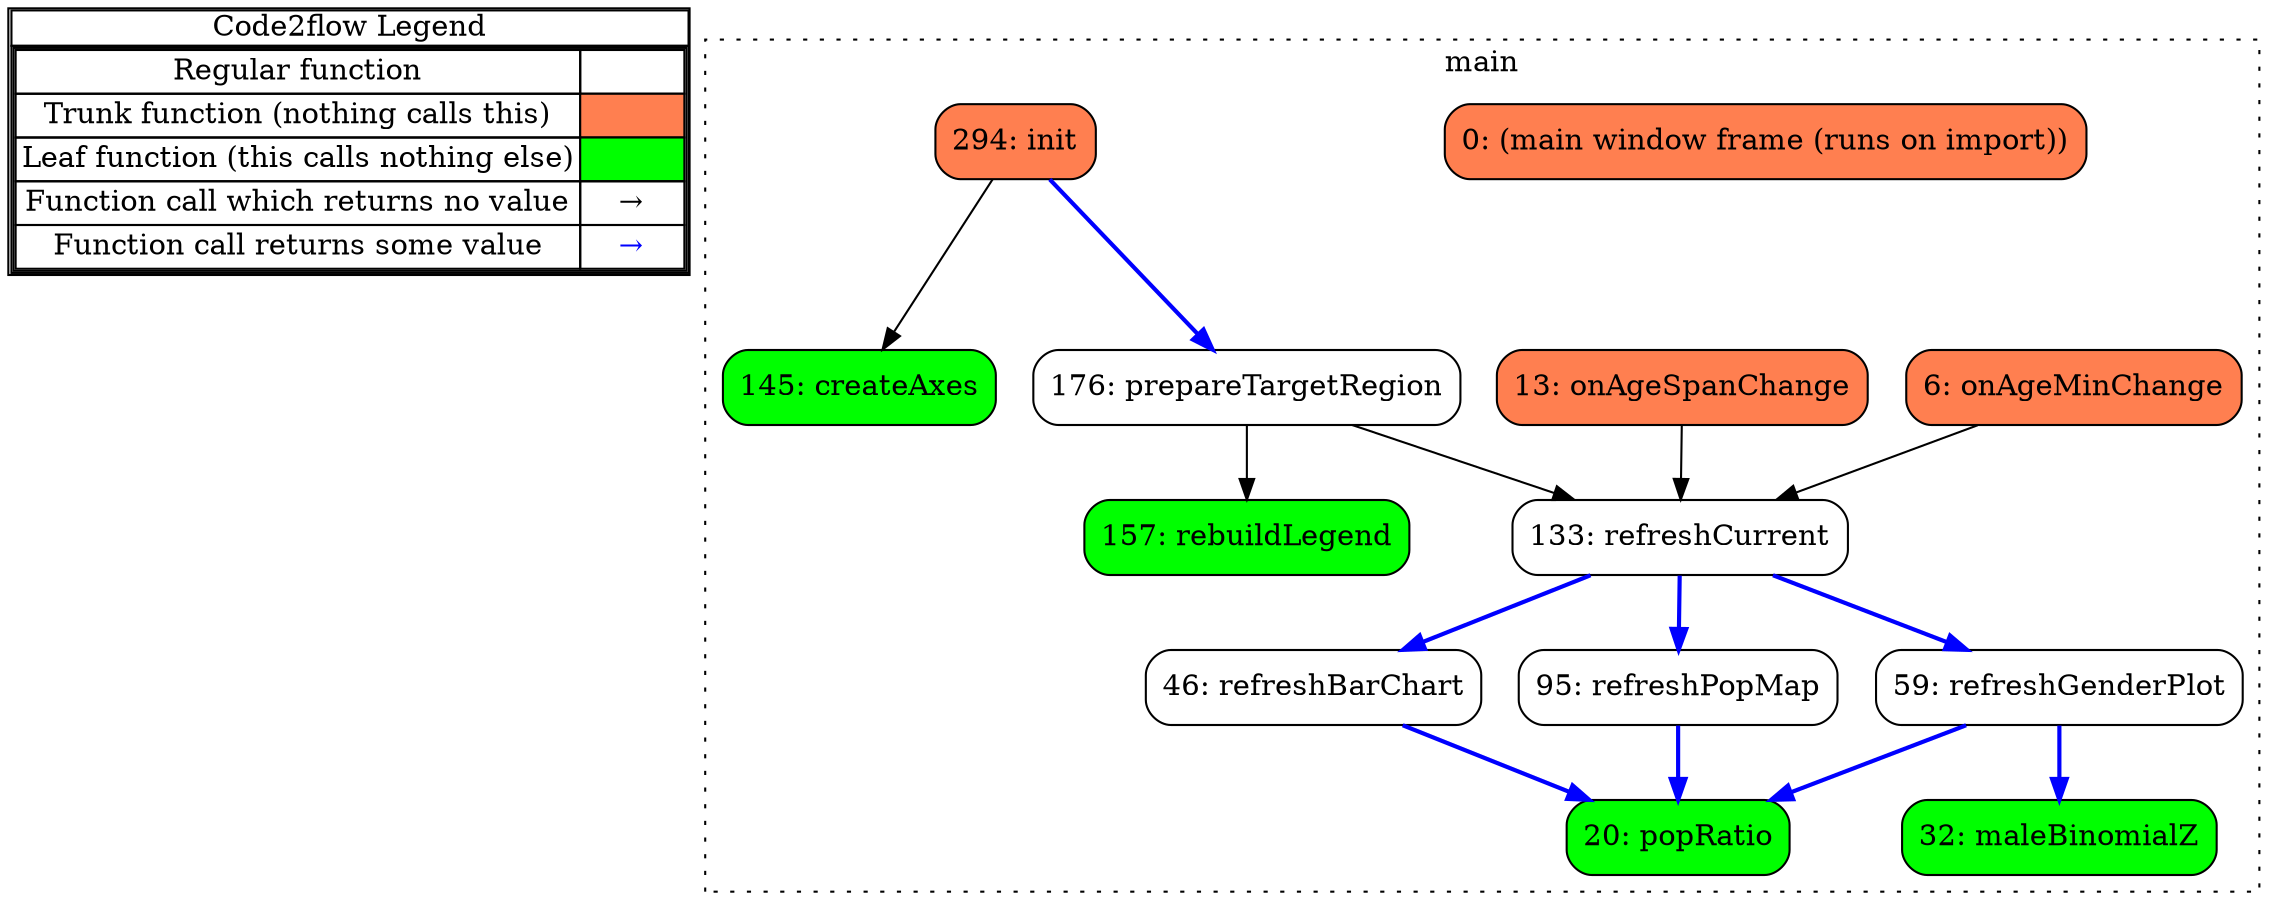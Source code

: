 digraph G {
concentrate = true;
			subgraph legend{
			rank = min;
			label = "legend";
			Legend [shape=none, margin=0, label = <
				<table cellspacing="0" cellpadding="0" border="1"><tr><td>Code2flow Legend</td></tr><tr><td>
				<table cellspacing="0">
				<tr><td>Regular function</td><td width="50px"></td></tr>
				<tr><td>Trunk function (nothing calls this)</td><td bgcolor='coral'></td></tr>
				<tr><td>Leaf function (this calls nothing else)</td><td bgcolor='green'></td></tr>
				<tr><td>Function call which returns no value</td><td>&#8594;</td></tr>
				<tr><td>Function call returns some value</td><td><font color='blue'>&#8594;</font></td></tr>
				</table></td></tr></table>
				>];}node51 [splines=ortho shape = "rect" style = "rounded,filled" fillcolor = "coral" label = "0: (main window frame (runs on import))" ];
node3 [splines=ortho shape = "rect" style = "rounded,filled" fillcolor = "coral" label = "6: onAgeMinChange" ];
node5 [splines=ortho shape = "rect" style = "rounded,filled" fillcolor = "coral" label = "13: onAgeSpanChange" ];
node7 [splines=ortho shape = "rect" style = "rounded,filled" fillcolor = "green" label = "20: popRatio" ];
node9 [splines=ortho shape = "rect" style = "rounded,filled" fillcolor = "green" label = "32: maleBinomialZ" ];
node11 [splines=ortho shape = "rect" style = "rounded" label = "46: refreshBarChart" ];
node13 [splines=ortho shape = "rect" style = "rounded" label = "59: refreshGenderPlot" ];
node17 [splines=ortho shape = "rect" style = "rounded" label = "95: refreshPopMap" ];
node19 [splines=ortho shape = "rect" style = "rounded" label = "133: refreshCurrent" ];
node21 [splines=ortho shape = "rect" style = "rounded,filled" fillcolor = "green" label = "145: createAxes" ];
node23 [splines=ortho shape = "rect" style = "rounded,filled" fillcolor = "green" label = "157: rebuildLegend" ];
node38 [splines=ortho shape = "rect" style = "rounded" label = "176: prepareTargetRegion" ];
node50 [splines=ortho shape = "rect" style = "rounded,filled" fillcolor = "coral" label = "294: init" ];
node3 -> node19;
node5 -> node19;
node11 -> node7 [color="blue" penwidth="2"];
node13 -> node7 [color="blue" penwidth="2"];
node13 -> node9 [color="blue" penwidth="2"];
node17 -> node7 [color="blue" penwidth="2"];
node19 -> node11 [color="blue" penwidth="2"];
node19 -> node13 [color="blue" penwidth="2"];
node19 -> node17 [color="blue" penwidth="2"];
node38 -> node19;
node38 -> node23;
node50 -> node21;
node50 -> node38 [color="blue" penwidth="2"];
subgraph clustermain0{
node51 node3 node5 node7 node9 node11 node13 node17 node19 node21 node23 node38 node50 node3 node5 node7 node9 node11 node13 node17 node19 node21 node23 node38 node50 ;
label="main";
style=filled;
color=black;
graph[style=dotted];
};
}